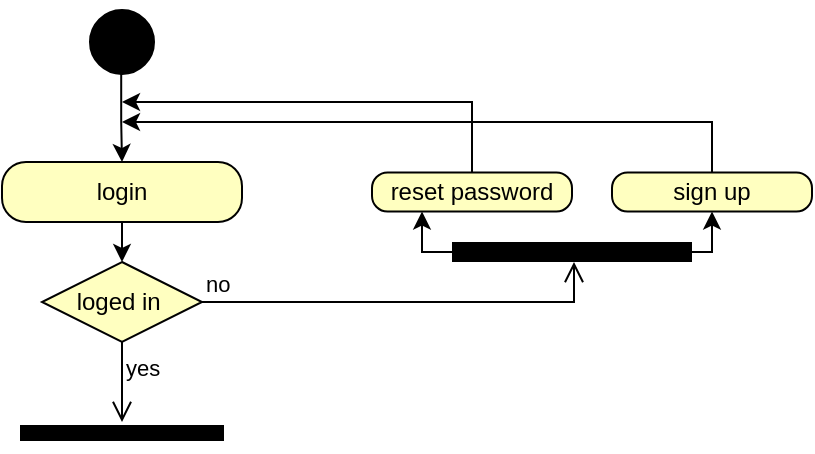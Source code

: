 <mxfile version="26.2.9">
  <diagram name="Page-1" id="0783ab3e-0a74-02c8-0abd-f7b4e66b4bec">
    <mxGraphModel dx="509" dy="-826" grid="1" gridSize="10" guides="1" tooltips="1" connect="1" arrows="1" fold="1" page="1" pageScale="1" pageWidth="850" pageHeight="1100" background="none" math="0" shadow="0">
      <root>
        <mxCell id="0" />
        <mxCell id="1" parent="0" />
        <mxCell id="Hz0r1GJ9_ltTa88L3Xgl-5" style="edgeStyle=orthogonalEdgeStyle;rounded=0;orthogonalLoop=1;jettySize=auto;html=1;exitX=0.49;exitY=0.821;exitDx=0;exitDy=0;exitPerimeter=0;" edge="1" parent="1" source="Hz0r1GJ9_ltTa88L3Xgl-1" target="Hz0r1GJ9_ltTa88L3Xgl-3">
          <mxGeometry relative="1" as="geometry" />
        </mxCell>
        <mxCell id="Hz0r1GJ9_ltTa88L3Xgl-1" value="" style="ellipse;html=1;shape=startState;fillColor=#000000;strokeColor=default;" vertex="1" parent="1">
          <mxGeometry x="425" y="1100" width="40" height="40" as="geometry" />
        </mxCell>
        <mxCell id="Hz0r1GJ9_ltTa88L3Xgl-9" style="edgeStyle=orthogonalEdgeStyle;rounded=0;orthogonalLoop=1;jettySize=auto;html=1;exitX=0.5;exitY=1;exitDx=0;exitDy=0;entryX=0.5;entryY=0;entryDx=0;entryDy=0;" edge="1" parent="1" source="Hz0r1GJ9_ltTa88L3Xgl-3" target="Hz0r1GJ9_ltTa88L3Xgl-6">
          <mxGeometry relative="1" as="geometry" />
        </mxCell>
        <mxCell id="Hz0r1GJ9_ltTa88L3Xgl-3" value="login" style="rounded=1;whiteSpace=wrap;html=1;arcSize=40;fontColor=#000000;fillColor=#ffffc0;strokeColor=default;" vertex="1" parent="1">
          <mxGeometry x="385" y="1180" width="120" height="30" as="geometry" />
        </mxCell>
        <mxCell id="Hz0r1GJ9_ltTa88L3Xgl-6" value="loged in&amp;nbsp;" style="rhombus;whiteSpace=wrap;html=1;fontColor=#000000;fillColor=#ffffc0;strokeColor=default;" vertex="1" parent="1">
          <mxGeometry x="405" y="1230" width="80" height="40" as="geometry" />
        </mxCell>
        <mxCell id="Hz0r1GJ9_ltTa88L3Xgl-7" value="no" style="edgeStyle=orthogonalEdgeStyle;html=1;align=left;verticalAlign=bottom;endArrow=open;endSize=8;strokeColor=#000000;rounded=0;exitX=1;exitY=0.5;exitDx=0;exitDy=0;" edge="1" source="Hz0r1GJ9_ltTa88L3Xgl-6" parent="1">
          <mxGeometry x="-1" relative="1" as="geometry">
            <mxPoint x="671.0" y="1230" as="targetPoint" />
            <mxPoint x="570" y="1249.75" as="sourcePoint" />
            <Array as="points">
              <mxPoint x="671" y="1250" />
            </Array>
          </mxGeometry>
        </mxCell>
        <mxCell id="Hz0r1GJ9_ltTa88L3Xgl-8" value="yes" style="edgeStyle=orthogonalEdgeStyle;html=1;align=left;verticalAlign=top;endArrow=open;endSize=8;strokeColor=#000000;rounded=0;entryX=0.5;entryY=0;entryDx=0;entryDy=0;entryPerimeter=0;" edge="1" source="Hz0r1GJ9_ltTa88L3Xgl-6" parent="1" target="Hz0r1GJ9_ltTa88L3Xgl-13">
          <mxGeometry x="-1" relative="1" as="geometry">
            <mxPoint x="445" y="1310" as="targetPoint" />
          </mxGeometry>
        </mxCell>
        <mxCell id="Hz0r1GJ9_ltTa88L3Xgl-13" value="" style="line;strokeWidth=8;fillColor=none;align=left;verticalAlign=middle;spacingTop=-1;spacingLeft=3;spacingRight=3;rotatable=0;labelPosition=right;points=[];portConstraint=eastwest;strokeColor=inherit;" vertex="1" parent="1">
          <mxGeometry x="394" y="1310" width="102" height="11" as="geometry" />
        </mxCell>
        <mxCell id="Hz0r1GJ9_ltTa88L3Xgl-22" style="edgeStyle=orthogonalEdgeStyle;rounded=0;orthogonalLoop=1;jettySize=auto;html=1;exitX=0.5;exitY=0;exitDx=0;exitDy=0;" edge="1" parent="1" source="Hz0r1GJ9_ltTa88L3Xgl-14">
          <mxGeometry relative="1" as="geometry">
            <mxPoint x="445" y="1150" as="targetPoint" />
            <Array as="points">
              <mxPoint x="620" y="1150" />
            </Array>
          </mxGeometry>
        </mxCell>
        <mxCell id="Hz0r1GJ9_ltTa88L3Xgl-14" value="reset password" style="rounded=1;whiteSpace=wrap;html=1;arcSize=40;fontColor=#000000;fillColor=#ffffc0;strokeColor=default;" vertex="1" parent="1">
          <mxGeometry x="570" y="1185.25" width="100" height="19.5" as="geometry" />
        </mxCell>
        <mxCell id="Hz0r1GJ9_ltTa88L3Xgl-21" style="edgeStyle=orthogonalEdgeStyle;rounded=0;orthogonalLoop=1;jettySize=auto;html=1;" edge="1" parent="1" source="Hz0r1GJ9_ltTa88L3Xgl-16">
          <mxGeometry relative="1" as="geometry">
            <mxPoint x="445" y="1160" as="targetPoint" />
            <Array as="points">
              <mxPoint x="740" y="1160" />
            </Array>
          </mxGeometry>
        </mxCell>
        <mxCell id="Hz0r1GJ9_ltTa88L3Xgl-16" value="sign up" style="rounded=1;whiteSpace=wrap;html=1;arcSize=40;fontColor=#000000;fillColor=#ffffc0;strokeColor=default;" vertex="1" parent="1">
          <mxGeometry x="690" y="1185.25" width="100" height="19.5" as="geometry" />
        </mxCell>
        <mxCell id="Hz0r1GJ9_ltTa88L3Xgl-19" style="edgeStyle=orthogonalEdgeStyle;rounded=0;orthogonalLoop=1;jettySize=auto;html=1;entryX=0.5;entryY=1;entryDx=0;entryDy=0;" edge="1" parent="1" source="Hz0r1GJ9_ltTa88L3Xgl-18" target="Hz0r1GJ9_ltTa88L3Xgl-16">
          <mxGeometry relative="1" as="geometry">
            <Array as="points">
              <mxPoint x="740" y="1225" />
            </Array>
          </mxGeometry>
        </mxCell>
        <mxCell id="Hz0r1GJ9_ltTa88L3Xgl-20" style="edgeStyle=orthogonalEdgeStyle;rounded=0;orthogonalLoop=1;jettySize=auto;html=1;entryX=0.25;entryY=1;entryDx=0;entryDy=0;" edge="1" parent="1" source="Hz0r1GJ9_ltTa88L3Xgl-18" target="Hz0r1GJ9_ltTa88L3Xgl-14">
          <mxGeometry relative="1" as="geometry">
            <Array as="points">
              <mxPoint x="595" y="1225" />
            </Array>
          </mxGeometry>
        </mxCell>
        <mxCell id="Hz0r1GJ9_ltTa88L3Xgl-18" value="" style="rounded=0;whiteSpace=wrap;html=1;fillColor=#000000;strokeColor=none;" vertex="1" parent="1">
          <mxGeometry x="610" y="1220" width="120" height="10" as="geometry" />
        </mxCell>
      </root>
    </mxGraphModel>
  </diagram>
</mxfile>
